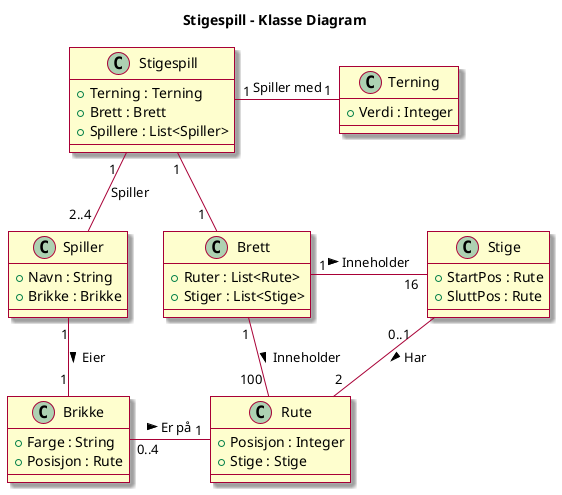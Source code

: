 @startuml Klassediagram

skin rose

title Stigespill - Klasse Diagram

class Stigespill{
	+Terning : Terning
	+Brett : Brett
	+Spillere : List<Spiller>
}
class Brett{
	+Ruter : List<Rute>
	+Stiger : List<Stige>
}
class Rute{
	+Posisjon : Integer
	+Stige : Stige
}
class Stige{
	+StartPos : Rute
	+SluttPos : Rute
}
class Spiller{
	+Navn : String
	+Brikke : Brikke
}
class Brikke{
	+Farge : String
	+Posisjon : Rute
}
class Terning{
	+Verdi : Integer
}

Brett "1" -down- "100 " Rute: Inneholder >
Brett "1   " -right- " 16" Stige: Inneholder >
Stige "0..1    " -down- "2" Rute : Har >
Stigespill "1  " -down- "2..4" Spiller: Spiller
Stigespill "1" -down- "1  " Brett
Stigespill "1   " -right- "   1" Terning: Spiller med
Spiller "1" -down- "1" Brikke: Eier >
Brikke "0..4" -right- "   1" Rute: Er på >

@enduml